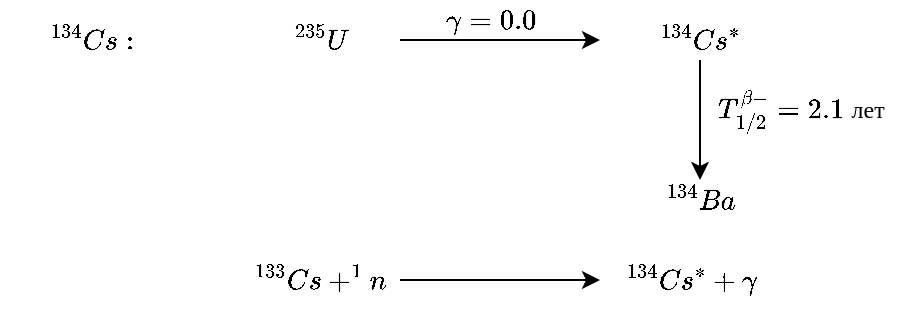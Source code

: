 <mxfile version="11.3.0" type="device" pages="1"><diagram id="ceiqCSDsG7VlLmIfKg0M" name="Page-1"><mxGraphModel dx="753" dy="386" grid="1" gridSize="10" guides="1" tooltips="1" connect="1" arrows="1" fold="1" page="1" pageScale="1" pageWidth="850" pageHeight="1100" math="1" shadow="0"><root><mxCell id="0"/><mxCell id="1" parent="0"/><mxCell id="9fwk-bR6Az4wYSfCpYHy-1" value="$$^{134}Cs:$$" style="text;html=1;resizable=0;autosize=1;align=center;verticalAlign=middle;points=[];fillColor=none;strokeColor=none;rounded=0;" parent="1" vertex="1"><mxGeometry x="40" y="70" width="90" height="20" as="geometry"/></mxCell><mxCell id="9fwk-bR6Az4wYSfCpYHy-4" value="" style="edgeStyle=orthogonalEdgeStyle;rounded=0;orthogonalLoop=1;jettySize=auto;html=1;" parent="1" source="9fwk-bR6Az4wYSfCpYHy-2" target="9fwk-bR6Az4wYSfCpYHy-3" edge="1"><mxGeometry relative="1" as="geometry"/></mxCell><mxCell id="9fwk-bR6Az4wYSfCpYHy-2" value="$$^{235}U$$" style="text;html=1;resizable=0;autosize=1;align=center;verticalAlign=middle;points=[];fillColor=none;strokeColor=none;rounded=0;" parent="1" vertex="1"><mxGeometry x="160" y="70" width="80" height="20" as="geometry"/></mxCell><mxCell id="9fwk-bR6Az4wYSfCpYHy-17" value="" style="edgeStyle=orthogonalEdgeStyle;rounded=0;orthogonalLoop=1;jettySize=auto;html=1;" parent="1" source="9fwk-bR6Az4wYSfCpYHy-3" target="9fwk-bR6Az4wYSfCpYHy-16" edge="1"><mxGeometry relative="1" as="geometry"/></mxCell><mxCell id="9fwk-bR6Az4wYSfCpYHy-3" value="$$^{134}Cs^*$$" style="text;html=1;resizable=0;autosize=1;align=center;verticalAlign=middle;points=[];fillColor=none;strokeColor=none;rounded=0;" parent="1" vertex="1"><mxGeometry x="340" y="70" width="100" height="20" as="geometry"/></mxCell><mxCell id="9fwk-bR6Az4wYSfCpYHy-16" value="$$^{134}Ba$$" style="text;html=1;resizable=0;autosize=1;align=center;verticalAlign=middle;points=[];fillColor=none;strokeColor=none;rounded=0;" parent="1" vertex="1"><mxGeometry x="345" y="150" width="90" height="20" as="geometry"/></mxCell><mxCell id="9fwk-bR6Az4wYSfCpYHy-5" value="$$\gamma=0.0$$" style="text;html=1;resizable=0;autosize=1;align=center;verticalAlign=middle;points=[];fillColor=none;strokeColor=none;rounded=0;" parent="1" vertex="1"><mxGeometry x="220" y="60" width="130" height="20" as="geometry"/></mxCell><mxCell id="9fwk-bR6Az4wYSfCpYHy-11" value="" style="edgeStyle=orthogonalEdgeStyle;rounded=0;orthogonalLoop=1;jettySize=auto;html=1;" parent="1" source="9fwk-bR6Az4wYSfCpYHy-8" target="9fwk-bR6Az4wYSfCpYHy-9" edge="1"><mxGeometry relative="1" as="geometry"/></mxCell><mxCell id="9fwk-bR6Az4wYSfCpYHy-8" value="$$^{133}Cs &lt;br&gt;+ ^{1}n$$" style="text;html=1;resizable=0;autosize=1;align=center;verticalAlign=middle;points=[];fillColor=none;strokeColor=none;rounded=0;" parent="1" vertex="1"><mxGeometry x="160" y="185" width="80" height="30" as="geometry"/></mxCell><mxCell id="9fwk-bR6Az4wYSfCpYHy-9" value="$$^{134}Cs^*&amp;nbsp;&lt;br&gt;+ \gamma$$" style="text;html=1;resizable=0;autosize=1;align=center;verticalAlign=middle;points=[];fillColor=none;strokeColor=none;rounded=0;" parent="1" vertex="1"><mxGeometry x="340" y="185" width="90" height="30" as="geometry"/></mxCell><mxCell id="9fwk-bR6Az4wYSfCpYHy-20" value="$$T_{1/2}^{\beta-}&lt;br&gt;=2.1 \text{ лет}$$" style="text;html=1;resizable=0;autosize=1;align=center;verticalAlign=middle;points=[];fillColor=none;strokeColor=none;rounded=0;" parent="1" vertex="1"><mxGeometry x="385" y="100" width="110" height="30" as="geometry"/></mxCell></root></mxGraphModel></diagram></mxfile>
